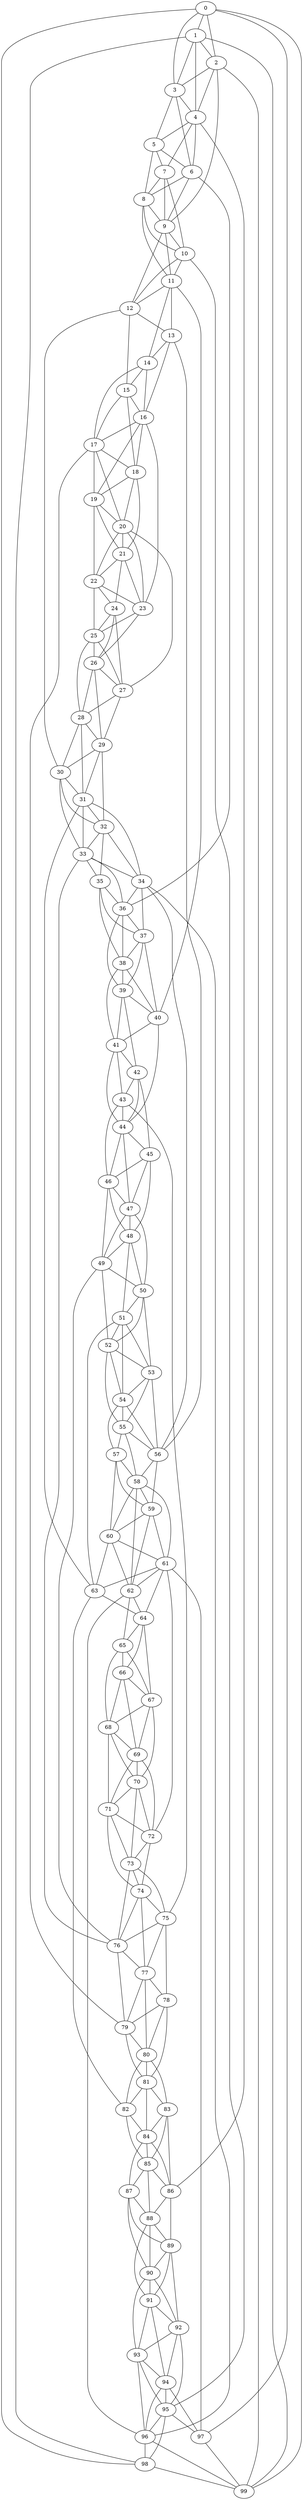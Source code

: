 strict graph "watts_strogatz_graph(100,6,0.1)" {
0;
1;
2;
3;
4;
5;
6;
7;
8;
9;
10;
11;
12;
13;
14;
15;
16;
17;
18;
19;
20;
21;
22;
23;
24;
25;
26;
27;
28;
29;
30;
31;
32;
33;
34;
35;
36;
37;
38;
39;
40;
41;
42;
43;
44;
45;
46;
47;
48;
49;
50;
51;
52;
53;
54;
55;
56;
57;
58;
59;
60;
61;
62;
63;
64;
65;
66;
67;
68;
69;
70;
71;
72;
73;
74;
75;
76;
77;
78;
79;
80;
81;
82;
83;
84;
85;
86;
87;
88;
89;
90;
91;
92;
93;
94;
95;
96;
97;
98;
99;
0 -- 1  [is_available=True, prob="0.0375733482529"];
0 -- 2  [is_available=True, prob="0.291465715613"];
0 -- 3  [is_available=True, prob="1.0"];
0 -- 97  [is_available=True, prob="0.844239452384"];
0 -- 98  [is_available=True, prob="1.0"];
0 -- 99  [is_available=True, prob="0.281530233369"];
1 -- 2  [is_available=True, prob="0.263505241693"];
1 -- 99  [is_available=True, prob="0.865825130869"];
1 -- 4  [is_available=True, prob="0.974743964138"];
1 -- 98  [is_available=True, prob="0.843052991536"];
1 -- 3  [is_available=True, prob="0.532354544563"];
2 -- 3  [is_available=True, prob="0.555384595085"];
2 -- 4  [is_available=True, prob="0.15508833802"];
2 -- 9  [is_available=True, prob="0.691437981086"];
2 -- 99  [is_available=True, prob="0.857372119126"];
3 -- 4  [is_available=True, prob="0.441364556356"];
3 -- 5  [is_available=True, prob="1.0"];
3 -- 6  [is_available=True, prob="0.803488775907"];
4 -- 5  [is_available=True, prob="1.0"];
4 -- 6  [is_available=True, prob="0.112640075194"];
4 -- 7  [is_available=True, prob="0.907502941705"];
4 -- 86  [is_available=True, prob="0.774570274954"];
5 -- 6  [is_available=True, prob="0.694759413666"];
5 -- 7  [is_available=True, prob="0.209562182925"];
5 -- 8  [is_available=True, prob="1.0"];
6 -- 8  [is_available=True, prob="1.0"];
6 -- 9  [is_available=True, prob="0.344595864022"];
6 -- 36  [is_available=True, prob="0.559307592219"];
7 -- 8  [is_available=True, prob="0.0539944579026"];
7 -- 9  [is_available=True, prob="1.0"];
7 -- 10  [is_available=True, prob="0.0954145445638"];
8 -- 9  [is_available=True, prob="0.141933519827"];
8 -- 10  [is_available=True, prob="0.838298554589"];
8 -- 11  [is_available=True, prob="0.469370708037"];
9 -- 10  [is_available=True, prob="0.542091547152"];
9 -- 11  [is_available=True, prob="0.958330788629"];
9 -- 12  [is_available=True, prob="0.124645487009"];
10 -- 11  [is_available=True, prob="0.344703694661"];
10 -- 12  [is_available=True, prob="0.871162038401"];
10 -- 95  [is_available=True, prob="0.790468605563"];
11 -- 12  [is_available=True, prob="1.0"];
11 -- 13  [is_available=True, prob="0.0235709506777"];
11 -- 14  [is_available=True, prob="0.806235098366"];
11 -- 40  [is_available=True, prob="1.0"];
12 -- 13  [is_available=True, prob="1.0"];
12 -- 15  [is_available=True, prob="0.518318853692"];
12 -- 30  [is_available=True, prob="1.0"];
13 -- 14  [is_available=True, prob="0.557681418373"];
13 -- 16  [is_available=True, prob="0.279149907321"];
13 -- 56  [is_available=True, prob="0.579472364335"];
14 -- 15  [is_available=True, prob="0.228039168875"];
14 -- 16  [is_available=True, prob="0.353999813614"];
14 -- 17  [is_available=True, prob="0.0822103730602"];
15 -- 16  [is_available=True, prob="0.114827384768"];
15 -- 17  [is_available=True, prob="0.532818860815"];
15 -- 18  [is_available=True, prob="1.0"];
16 -- 17  [is_available=True, prob="0.915138282541"];
16 -- 18  [is_available=True, prob="0.863210279119"];
16 -- 19  [is_available=True, prob="0.489094530666"];
16 -- 23  [is_available=True, prob="0.780367023925"];
17 -- 18  [is_available=True, prob="0.253942893017"];
17 -- 19  [is_available=True, prob="1.0"];
17 -- 20  [is_available=True, prob="0.0982253616623"];
17 -- 79  [is_available=True, prob="0.190670462023"];
18 -- 19  [is_available=True, prob="1.0"];
18 -- 20  [is_available=True, prob="0.983469164457"];
18 -- 21  [is_available=True, prob="0.0864644993882"];
19 -- 20  [is_available=True, prob="0.294629294726"];
19 -- 21  [is_available=True, prob="0.933102641145"];
19 -- 22  [is_available=True, prob="0.342439177009"];
20 -- 21  [is_available=True, prob="1.0"];
20 -- 22  [is_available=True, prob="0.867723054568"];
20 -- 23  [is_available=True, prob="1.0"];
20 -- 27  [is_available=True, prob="0.498805379668"];
21 -- 22  [is_available=True, prob="0.332391210678"];
21 -- 23  [is_available=True, prob="0.423492319772"];
21 -- 24  [is_available=True, prob="0.86675836891"];
22 -- 23  [is_available=True, prob="1.0"];
22 -- 24  [is_available=True, prob="1.0"];
22 -- 25  [is_available=True, prob="0.959508671754"];
23 -- 25  [is_available=True, prob="0.865144681021"];
23 -- 26  [is_available=True, prob="0.669406561764"];
24 -- 25  [is_available=True, prob="0.0334853104301"];
24 -- 26  [is_available=True, prob="1.0"];
24 -- 27  [is_available=True, prob="0.234062742208"];
25 -- 26  [is_available=True, prob="0.495984197493"];
25 -- 27  [is_available=True, prob="0.369263701308"];
25 -- 28  [is_available=True, prob="0.468449021921"];
26 -- 27  [is_available=True, prob="0.931965948705"];
26 -- 28  [is_available=True, prob="0.367968425557"];
26 -- 29  [is_available=True, prob="0.169893988972"];
27 -- 28  [is_available=True, prob="0.359766523956"];
27 -- 29  [is_available=True, prob="0.504559688183"];
28 -- 29  [is_available=True, prob="0.57365816519"];
28 -- 30  [is_available=True, prob="1.0"];
28 -- 31  [is_available=True, prob="1.0"];
29 -- 32  [is_available=True, prob="0.684761832578"];
29 -- 30  [is_available=True, prob="1.0"];
29 -- 31  [is_available=True, prob="1.0"];
30 -- 32  [is_available=True, prob="0.599117629521"];
30 -- 33  [is_available=True, prob="0.60417374455"];
30 -- 31  [is_available=True, prob="0.0121641216195"];
31 -- 32  [is_available=True, prob="0.109156199146"];
31 -- 33  [is_available=True, prob="1.0"];
31 -- 34  [is_available=True, prob="1.0"];
31 -- 63  [is_available=True, prob="0.417122399352"];
32 -- 33  [is_available=True, prob="0.947122594435"];
32 -- 34  [is_available=True, prob="0.421637414535"];
32 -- 35  [is_available=True, prob="0.643854012739"];
33 -- 34  [is_available=True, prob="0.127351723595"];
33 -- 35  [is_available=True, prob="1.0"];
33 -- 36  [is_available=True, prob="1.0"];
33 -- 76  [is_available=True, prob="0.511221587308"];
34 -- 36  [is_available=True, prob="0.523092976626"];
34 -- 37  [is_available=True, prob="1.0"];
34 -- 96  [is_available=True, prob="0.0866434568779"];
34 -- 56  [is_available=True, prob="1.0"];
35 -- 36  [is_available=True, prob="0.218217362748"];
35 -- 37  [is_available=True, prob="1.0"];
35 -- 38  [is_available=True, prob="1.0"];
36 -- 37  [is_available=True, prob="0.443932172888"];
36 -- 38  [is_available=True, prob="0.774502482294"];
36 -- 39  [is_available=True, prob="0.915561616263"];
37 -- 38  [is_available=True, prob="0.630644026273"];
37 -- 39  [is_available=True, prob="0.837242741919"];
37 -- 40  [is_available=True, prob="0.769238725607"];
38 -- 39  [is_available=True, prob="1.0"];
38 -- 40  [is_available=True, prob="0.535385402243"];
38 -- 41  [is_available=True, prob="0.726442795472"];
39 -- 40  [is_available=True, prob="1.0"];
39 -- 41  [is_available=True, prob="0.116194594328"];
39 -- 42  [is_available=True, prob="1.0"];
40 -- 41  [is_available=True, prob="1.0"];
40 -- 44  [is_available=True, prob="1.0"];
41 -- 42  [is_available=True, prob="1.0"];
41 -- 43  [is_available=True, prob="0.324619235867"];
41 -- 44  [is_available=True, prob="0.138431295919"];
42 -- 43  [is_available=True, prob="1.0"];
42 -- 44  [is_available=True, prob="0.620747477463"];
42 -- 45  [is_available=True, prob="0.527576320887"];
43 -- 75  [is_available=True, prob="1.0"];
43 -- 44  [is_available=True, prob="0.0749111792514"];
43 -- 46  [is_available=True, prob="0.360235156219"];
44 -- 45  [is_available=True, prob="0.181259804182"];
44 -- 46  [is_available=True, prob="0.690254918854"];
44 -- 47  [is_available=True, prob="1.0"];
45 -- 46  [is_available=True, prob="0.581503523141"];
45 -- 47  [is_available=True, prob="1.0"];
45 -- 48  [is_available=True, prob="0.442054395309"];
46 -- 47  [is_available=True, prob="0.32281197554"];
46 -- 48  [is_available=True, prob="0.929163571247"];
46 -- 49  [is_available=True, prob="1.0"];
47 -- 48  [is_available=True, prob="0.94909956436"];
47 -- 49  [is_available=True, prob="1.0"];
47 -- 50  [is_available=True, prob="0.154314541565"];
48 -- 49  [is_available=True, prob="0.393166226747"];
48 -- 50  [is_available=True, prob="0.109954236849"];
48 -- 51  [is_available=True, prob="0.782965852917"];
49 -- 76  [is_available=True, prob="1.0"];
49 -- 50  [is_available=True, prob="0.0546293134946"];
49 -- 52  [is_available=True, prob="0.14547421631"];
50 -- 51  [is_available=True, prob="0.381003131534"];
50 -- 52  [is_available=True, prob="0.489116814269"];
50 -- 53  [is_available=True, prob="0.245164890548"];
51 -- 52  [is_available=True, prob="0.84724932652"];
51 -- 53  [is_available=True, prob="0.802550732911"];
51 -- 54  [is_available=True, prob="0.269712372986"];
51 -- 63  [is_available=True, prob="0.360876362123"];
52 -- 53  [is_available=True, prob="1.0"];
52 -- 54  [is_available=True, prob="1.0"];
52 -- 55  [is_available=True, prob="0.139157697795"];
53 -- 54  [is_available=True, prob="0.08962312626"];
53 -- 55  [is_available=True, prob="0.261110099028"];
53 -- 56  [is_available=True, prob="1.0"];
54 -- 55  [is_available=True, prob="0.855168084263"];
54 -- 56  [is_available=True, prob="0.918095436508"];
54 -- 57  [is_available=True, prob="0.973195316514"];
55 -- 56  [is_available=True, prob="0.197339049162"];
55 -- 57  [is_available=True, prob="0.923021751438"];
55 -- 58  [is_available=True, prob="1.0"];
56 -- 58  [is_available=True, prob="0.715542631757"];
56 -- 59  [is_available=True, prob="1.0"];
57 -- 58  [is_available=True, prob="0.129245014505"];
57 -- 59  [is_available=True, prob="0.811168284862"];
57 -- 60  [is_available=True, prob="0.165235137074"];
58 -- 59  [is_available=True, prob="0.587638133395"];
58 -- 60  [is_available=True, prob="0.393594455542"];
58 -- 61  [is_available=True, prob="0.368916176127"];
58 -- 62  [is_available=True, prob="0.0802546908342"];
59 -- 60  [is_available=True, prob="0.710037459881"];
59 -- 61  [is_available=True, prob="1.0"];
59 -- 62  [is_available=True, prob="0.873442309219"];
60 -- 61  [is_available=True, prob="1.0"];
60 -- 62  [is_available=True, prob="0.283776113027"];
60 -- 63  [is_available=True, prob="0.328916690408"];
61 -- 64  [is_available=True, prob="0.81458608992"];
61 -- 97  [is_available=True, prob="1.0"];
61 -- 72  [is_available=True, prob="0.104982862692"];
61 -- 62  [is_available=True, prob="0.0578274266603"];
61 -- 63  [is_available=True, prob="1.0"];
62 -- 64  [is_available=True, prob="0.917043057594"];
62 -- 65  [is_available=True, prob="0.746285605704"];
62 -- 96  [is_available=True, prob="0.964979757129"];
63 -- 64  [is_available=True, prob="0.414308923349"];
63 -- 82  [is_available=True, prob="1.0"];
64 -- 65  [is_available=True, prob="1.0"];
64 -- 66  [is_available=True, prob="0.729014860368"];
64 -- 67  [is_available=True, prob="0.219589282874"];
65 -- 66  [is_available=True, prob="0.365005471654"];
65 -- 67  [is_available=True, prob="0.0878890451039"];
65 -- 68  [is_available=True, prob="0.53987497623"];
66 -- 67  [is_available=True, prob="0.606535301982"];
66 -- 68  [is_available=True, prob="1.0"];
66 -- 69  [is_available=True, prob="0.22042838521"];
67 -- 68  [is_available=True, prob="0.598948681617"];
67 -- 69  [is_available=True, prob="1.0"];
67 -- 70  [is_available=True, prob="0.462930644278"];
68 -- 69  [is_available=True, prob="0.71249331344"];
68 -- 70  [is_available=True, prob="1.0"];
68 -- 71  [is_available=True, prob="0.437655799622"];
69 -- 70  [is_available=True, prob="0.122833066053"];
69 -- 71  [is_available=True, prob="0.345054578619"];
69 -- 72  [is_available=True, prob="1.0"];
70 -- 71  [is_available=True, prob="1.0"];
70 -- 72  [is_available=True, prob="0.196641165812"];
70 -- 73  [is_available=True, prob="0.432856350064"];
71 -- 72  [is_available=True, prob="1.0"];
71 -- 73  [is_available=True, prob="0.147318376712"];
71 -- 74  [is_available=True, prob="1.0"];
72 -- 73  [is_available=True, prob="1.0"];
72 -- 74  [is_available=True, prob="0.721006867664"];
73 -- 74  [is_available=True, prob="1.0"];
73 -- 75  [is_available=True, prob="1.0"];
73 -- 76  [is_available=True, prob="0.527516137621"];
74 -- 75  [is_available=True, prob="0.631736193812"];
74 -- 76  [is_available=True, prob="0.713473076706"];
74 -- 77  [is_available=True, prob="0.601599081626"];
75 -- 76  [is_available=True, prob="0.405213232302"];
75 -- 77  [is_available=True, prob="1.0"];
75 -- 78  [is_available=True, prob="0.0116841276426"];
76 -- 77  [is_available=True, prob="0.0633213011605"];
76 -- 79  [is_available=True, prob="0.696075593907"];
77 -- 78  [is_available=True, prob="0.432098061048"];
77 -- 79  [is_available=True, prob="1.0"];
77 -- 80  [is_available=True, prob="0.23013859427"];
78 -- 79  [is_available=True, prob="0.683286217787"];
78 -- 80  [is_available=True, prob="1.0"];
78 -- 81  [is_available=True, prob="0.507472411189"];
79 -- 80  [is_available=True, prob="0.920310654958"];
79 -- 81  [is_available=True, prob="1.0"];
80 -- 81  [is_available=True, prob="0.571516354808"];
80 -- 82  [is_available=True, prob="0.018175519622"];
80 -- 83  [is_available=True, prob="0.96611713236"];
81 -- 82  [is_available=True, prob="1.0"];
81 -- 83  [is_available=True, prob="0.985941162469"];
81 -- 84  [is_available=True, prob="0.828738070162"];
82 -- 84  [is_available=True, prob="0.527347671943"];
82 -- 85  [is_available=True, prob="1.0"];
83 -- 84  [is_available=True, prob="0.173307737048"];
83 -- 85  [is_available=True, prob="0.899928612854"];
83 -- 86  [is_available=True, prob="0.178429268855"];
84 -- 85  [is_available=True, prob="0.0236992856171"];
84 -- 86  [is_available=True, prob="0.46749412704"];
84 -- 87  [is_available=True, prob="0.255221058872"];
85 -- 86  [is_available=True, prob="0.000189737346002"];
85 -- 87  [is_available=True, prob="0.288200601236"];
85 -- 88  [is_available=True, prob="0.0112681354148"];
86 -- 88  [is_available=True, prob="0.669323713273"];
86 -- 89  [is_available=True, prob="0.111630957244"];
87 -- 88  [is_available=True, prob="0.505833745176"];
87 -- 89  [is_available=True, prob="0.107829135619"];
87 -- 90  [is_available=True, prob="1.0"];
88 -- 89  [is_available=True, prob="0.617912502444"];
88 -- 90  [is_available=True, prob="0.575813045107"];
88 -- 91  [is_available=True, prob="0.585813310259"];
89 -- 90  [is_available=True, prob="0.648740057221"];
89 -- 91  [is_available=True, prob="1.0"];
89 -- 92  [is_available=True, prob="1.0"];
90 -- 91  [is_available=True, prob="0.843257138811"];
90 -- 92  [is_available=True, prob="0.281707845842"];
90 -- 93  [is_available=True, prob="1.0"];
91 -- 92  [is_available=True, prob="0.76551294353"];
91 -- 93  [is_available=True, prob="0.118528936517"];
91 -- 94  [is_available=True, prob="0.412047191607"];
92 -- 93  [is_available=True, prob="1.0"];
92 -- 94  [is_available=True, prob="0.135963544325"];
92 -- 95  [is_available=True, prob="0.965254389572"];
93 -- 96  [is_available=True, prob="0.0259654833339"];
93 -- 94  [is_available=True, prob="1.0"];
93 -- 95  [is_available=True, prob="0.547643065797"];
94 -- 96  [is_available=True, prob="0.482279763233"];
94 -- 97  [is_available=True, prob="0.393350973902"];
94 -- 95  [is_available=True, prob="1.0"];
95 -- 96  [is_available=True, prob="1.0"];
95 -- 97  [is_available=True, prob="0.00576104299271"];
95 -- 98  [is_available=True, prob="0.865075446219"];
96 -- 98  [is_available=True, prob="0.0263118491268"];
96 -- 99  [is_available=True, prob="0.909800420329"];
97 -- 99  [is_available=True, prob="0.793660521905"];
98 -- 99  [is_available=True, prob="0.849239862002"];
}
